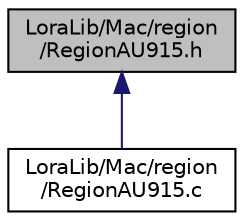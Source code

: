 digraph "LoraLib/Mac/region/RegionAU915.h"
{
  edge [fontname="Helvetica",fontsize="10",labelfontname="Helvetica",labelfontsize="10"];
  node [fontname="Helvetica",fontsize="10",shape=record];
  Node26 [label="LoraLib/Mac/region\l/RegionAU915.h",height=0.2,width=0.4,color="black", fillcolor="grey75", style="filled", fontcolor="black"];
  Node26 -> Node27 [dir="back",color="midnightblue",fontsize="10",style="solid",fontname="Helvetica"];
  Node27 [label="LoraLib/Mac/region\l/RegionAU915.c",height=0.2,width=0.4,color="black", fillcolor="white", style="filled",URL="$_region_a_u915_8c.html",tooltip="Region implementation for AU915 "];
}
